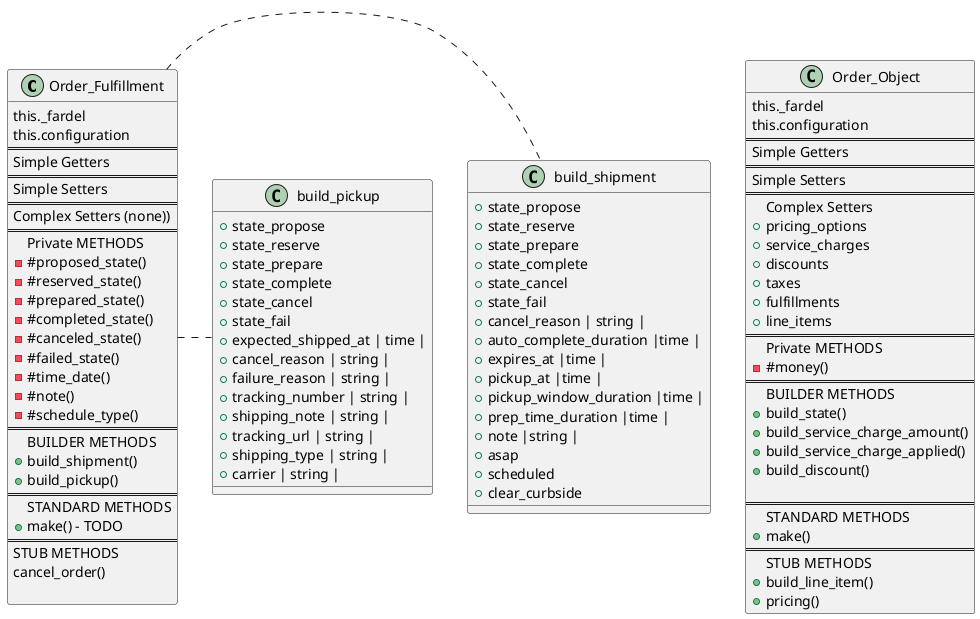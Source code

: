 @startuml
'https://plantuml.com/class-diagram

Order_Fulfillment.build_shipment
Order_Fulfillment.build_pickup

class Order_Object{
this._fardel
this.configuration
==
Simple Getters
==
Simple Setters
==
Complex Setters
+ pricing_options
+ service_charges
+ discounts
+ taxes
+ fulfillments
+ line_items
==
Private METHODS
- #money()
==
BUILDER METHODS
+ build_state()
+ build_service_charge_amount()
+ build_service_charge_applied()
+ build_discount()

==
STANDARD METHODS
+ make()
==
STUB METHODS
+ build_line_item()
+ pricing()
}

class Order_Fulfillment {
this._fardel
this.configuration
==
Simple Getters
==
Simple Setters
==
Complex Setters (none))
==
Private METHODS
- #proposed_state()
- #reserved_state()
- #prepared_state()
- #completed_state()
- #canceled_state()
- #failed_state()
- #time_date()
- #note()
- #schedule_type()
==
BUILDER METHODS
+ build_shipment()
+ build_pickup()
==
STANDARD METHODS
+ make() - TODO
==
STUB METHODS
cancel_order()

}


object build_shipment {
+ state_propose
+ state_reserve
+ state_prepare
+ state_complete
+ state_cancel
+ state_fail
+ cancel_reason | string |
+ auto_complete_duration |time |
+ expires_at |time |
+ pickup_at |time |
+ pickup_window_duration |time |
+ prep_time_duration |time |
+ note |string |
+ asap
+ scheduled
+ clear_curbside

}

object build_pickup {
+ state_propose
+ state_reserve
+ state_prepare
+ state_complete
+ state_cancel
+ state_fail
+ expected_shipped_at | time |
+ cancel_reason | string |
+ failure_reason | string |
+ tracking_number | string |
+ shipping_note | string |
+ tracking_url | string |
+ shipping_type | string |
+ carrier | string |
}


@enduml